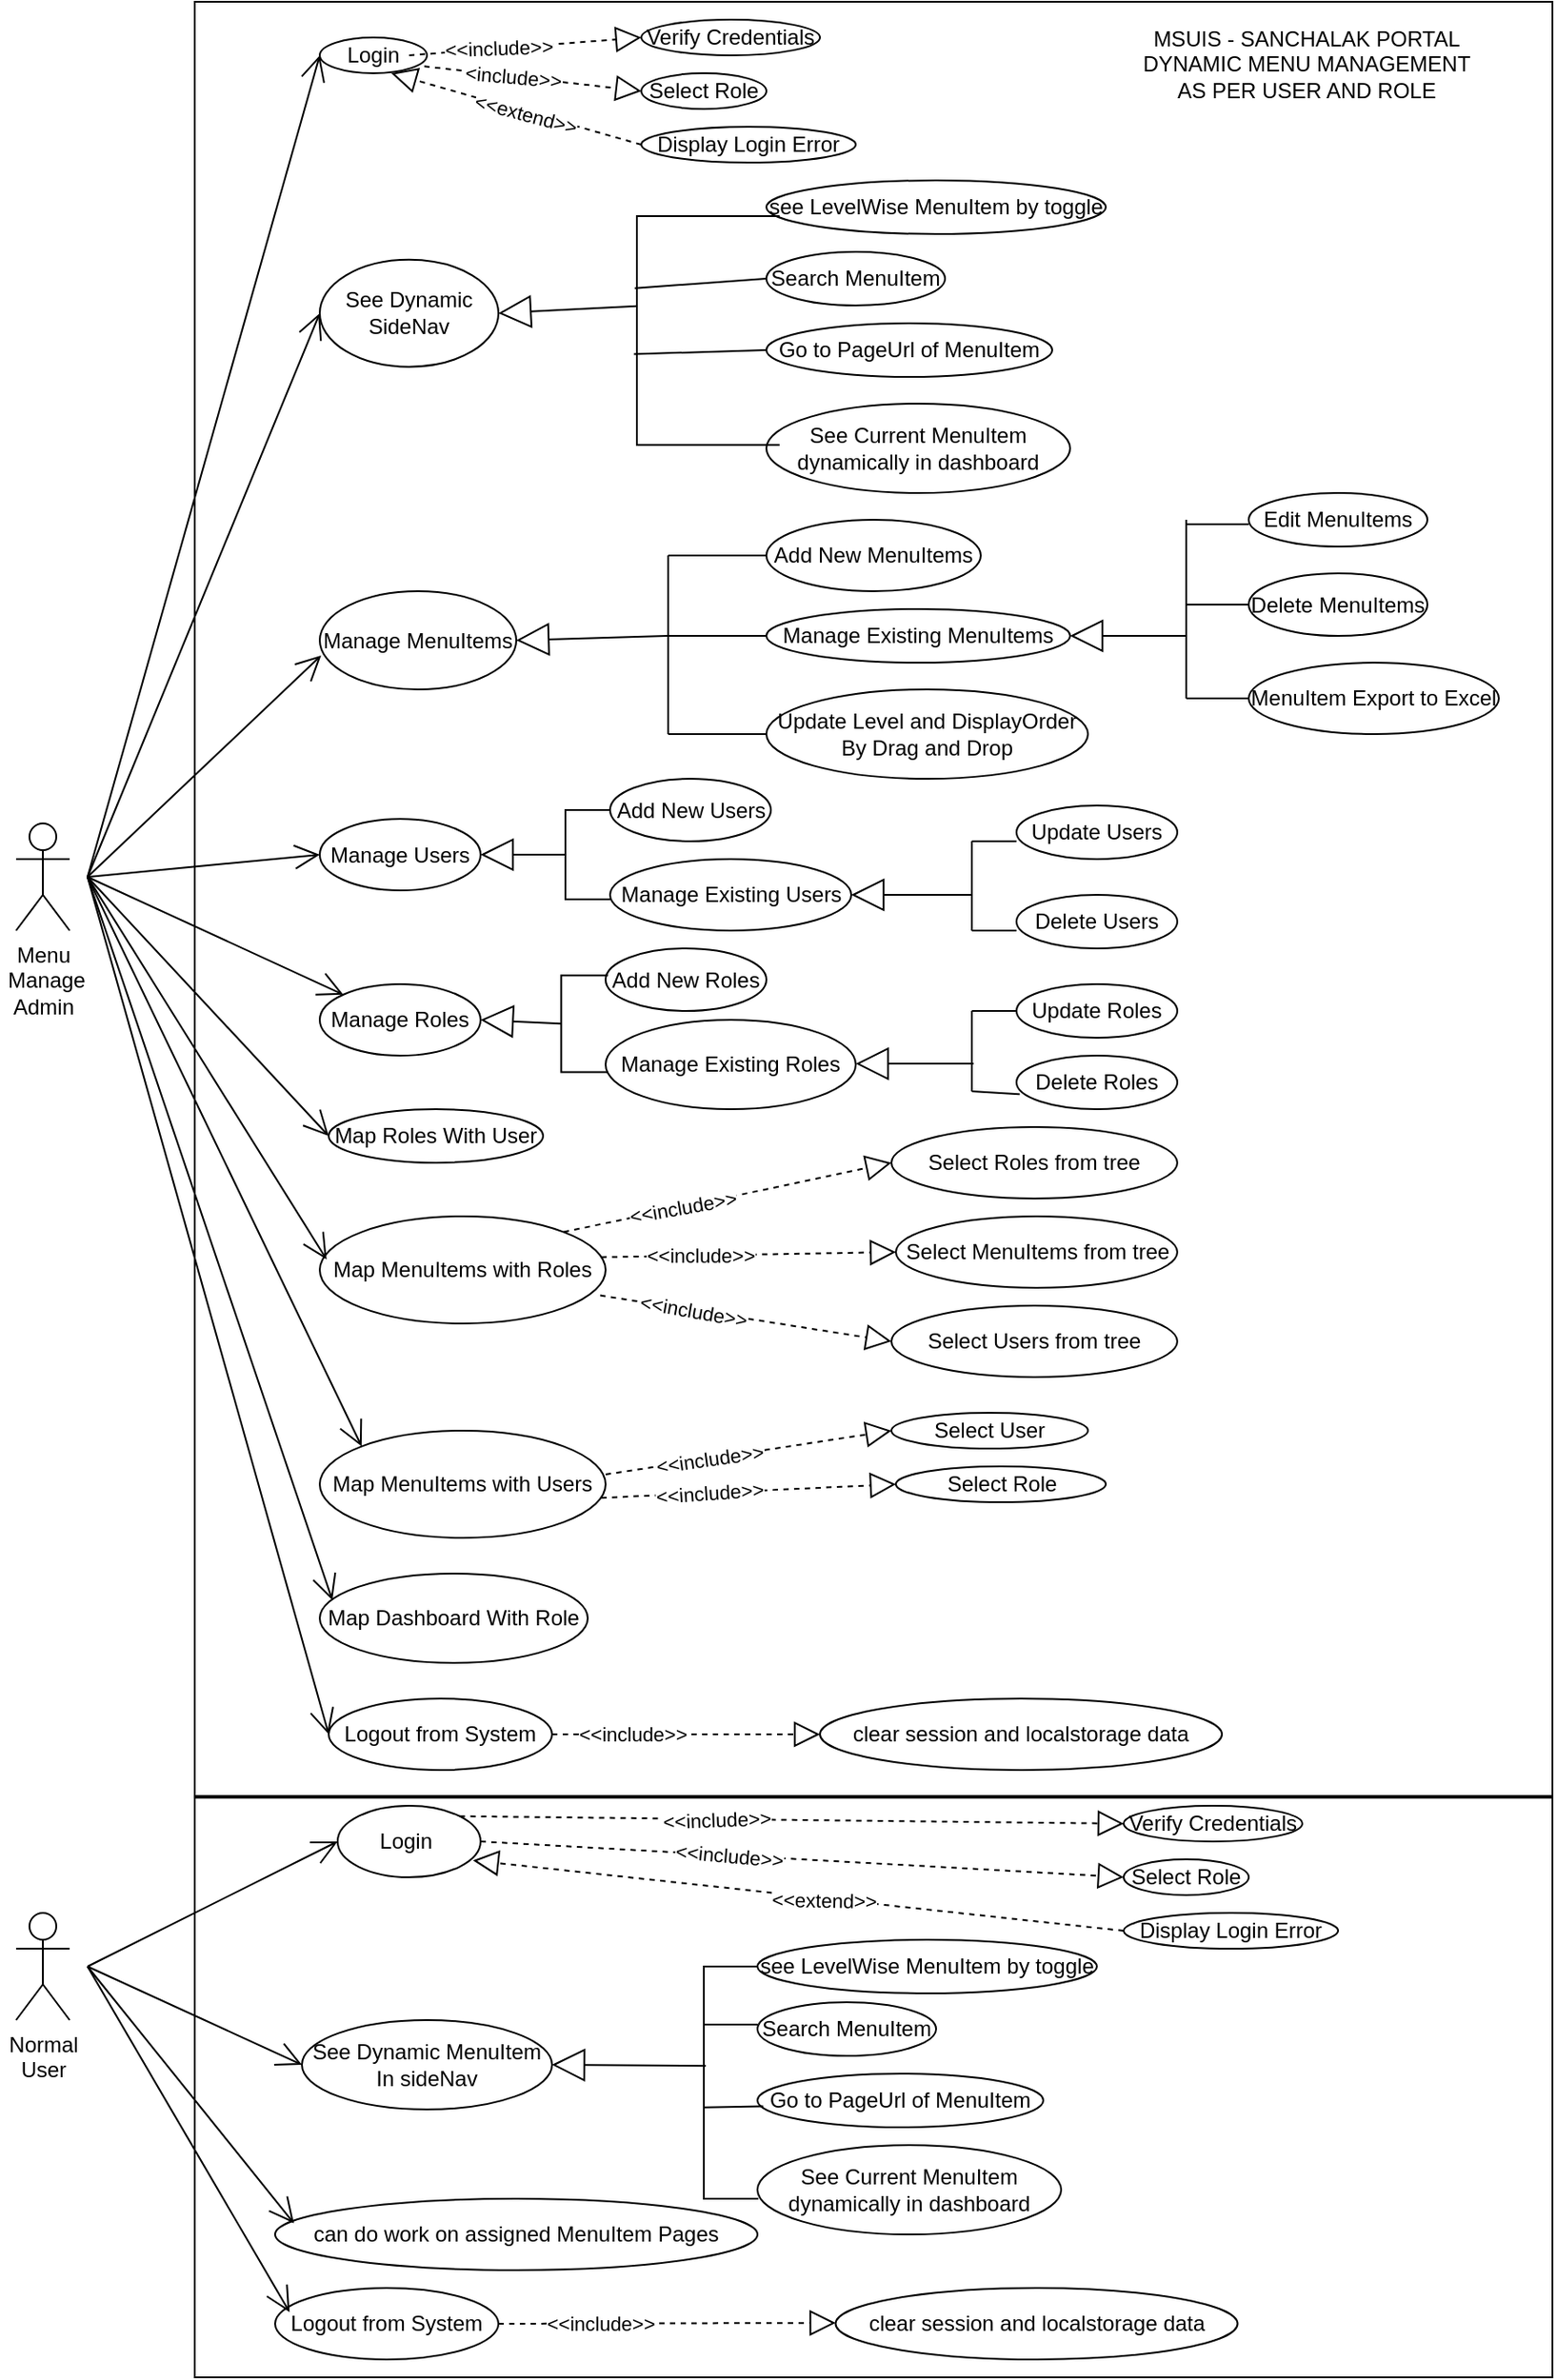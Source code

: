 <mxfile version="24.2.1" type="github">
  <diagram name="Page-1" id="f6CiWY72H1lKGqYI0KCZ">
    <mxGraphModel dx="975" dy="410" grid="1" gridSize="10" guides="1" tooltips="1" connect="1" arrows="1" fold="1" page="1" pageScale="1" pageWidth="850" pageHeight="1100" math="0" shadow="0">
      <root>
        <mxCell id="0" />
        <mxCell id="1" parent="0" />
        <mxCell id="fMgun7hqoS9bREIZ7y9B-158" value="" style="rounded=0;whiteSpace=wrap;html=1;" vertex="1" parent="1">
          <mxGeometry x="120" y="150" width="760" height="1330" as="geometry" />
        </mxCell>
        <mxCell id="fMgun7hqoS9bREIZ7y9B-2" value="Login" style="ellipse;whiteSpace=wrap;html=1;" vertex="1" parent="1">
          <mxGeometry x="190" y="170" width="60" height="20" as="geometry" />
        </mxCell>
        <mxCell id="fMgun7hqoS9bREIZ7y9B-9" value="Menu&lt;div&gt;&amp;nbsp;Manage&lt;div&gt;Admin&lt;/div&gt;&lt;/div&gt;" style="shape=umlActor;verticalLabelPosition=bottom;verticalAlign=top;html=1;outlineConnect=0;" vertex="1" parent="1">
          <mxGeometry x="20" y="610" width="30" height="60" as="geometry" />
        </mxCell>
        <mxCell id="fMgun7hqoS9bREIZ7y9B-10" value="Verify Credentials" style="ellipse;whiteSpace=wrap;html=1;" vertex="1" parent="1">
          <mxGeometry x="370" y="160" width="100" height="20" as="geometry" />
        </mxCell>
        <mxCell id="fMgun7hqoS9bREIZ7y9B-11" value="Select Role" style="ellipse;whiteSpace=wrap;html=1;" vertex="1" parent="1">
          <mxGeometry x="370" y="190" width="70" height="20" as="geometry" />
        </mxCell>
        <mxCell id="fMgun7hqoS9bREIZ7y9B-13" value="Display Login Error" style="ellipse;whiteSpace=wrap;html=1;" vertex="1" parent="1">
          <mxGeometry x="370" y="220" width="120" height="20" as="geometry" />
        </mxCell>
        <mxCell id="fMgun7hqoS9bREIZ7y9B-20" value="" style="endArrow=open;endFill=1;endSize=12;html=1;rounded=0;entryX=0;entryY=0.5;entryDx=0;entryDy=0;" edge="1" parent="1" target="fMgun7hqoS9bREIZ7y9B-2">
          <mxGeometry width="160" relative="1" as="geometry">
            <mxPoint x="60" y="640" as="sourcePoint" />
            <mxPoint x="240" y="319.66" as="targetPoint" />
          </mxGeometry>
        </mxCell>
        <mxCell id="fMgun7hqoS9bREIZ7y9B-24" value="" style="endArrow=block;dashed=1;endFill=0;endSize=12;html=1;rounded=0;entryX=0;entryY=0.5;entryDx=0;entryDy=0;" edge="1" parent="1" target="fMgun7hqoS9bREIZ7y9B-10">
          <mxGeometry width="160" relative="1" as="geometry">
            <mxPoint x="240" y="180" as="sourcePoint" />
            <mxPoint x="400" y="180" as="targetPoint" />
          </mxGeometry>
        </mxCell>
        <mxCell id="fMgun7hqoS9bREIZ7y9B-27" value="&amp;lt;&amp;lt;include&amp;gt;&amp;gt;" style="edgeLabel;html=1;align=center;verticalAlign=middle;resizable=0;points=[];rotation=-2;" vertex="1" connectable="0" parent="fMgun7hqoS9bREIZ7y9B-24">
          <mxGeometry x="-0.231" relative="1" as="geometry">
            <mxPoint as="offset" />
          </mxGeometry>
        </mxCell>
        <mxCell id="fMgun7hqoS9bREIZ7y9B-29" value="" style="endArrow=block;dashed=1;endFill=0;endSize=12;html=1;rounded=0;entryX=0;entryY=0.5;entryDx=0;entryDy=0;exitX=0.975;exitY=0.807;exitDx=0;exitDy=0;exitPerimeter=0;" edge="1" parent="1" source="fMgun7hqoS9bREIZ7y9B-2" target="fMgun7hqoS9bREIZ7y9B-11">
          <mxGeometry width="160" relative="1" as="geometry">
            <mxPoint x="240" y="189.31" as="sourcePoint" />
            <mxPoint x="400" y="189.31" as="targetPoint" />
          </mxGeometry>
        </mxCell>
        <mxCell id="fMgun7hqoS9bREIZ7y9B-30" value="&amp;lt;include&amp;gt;&amp;gt;" style="edgeLabel;html=1;align=center;verticalAlign=middle;resizable=0;points=[];rotation=5;" vertex="1" connectable="0" parent="fMgun7hqoS9bREIZ7y9B-29">
          <mxGeometry x="-0.193" relative="1" as="geometry">
            <mxPoint as="offset" />
          </mxGeometry>
        </mxCell>
        <mxCell id="fMgun7hqoS9bREIZ7y9B-31" value="" style="endArrow=block;dashed=1;endFill=0;endSize=12;html=1;rounded=0;exitX=0;exitY=0.5;exitDx=0;exitDy=0;" edge="1" parent="1" source="fMgun7hqoS9bREIZ7y9B-13">
          <mxGeometry width="160" relative="1" as="geometry">
            <mxPoint x="230" y="189" as="sourcePoint" />
            <mxPoint x="230" y="190" as="targetPoint" />
          </mxGeometry>
        </mxCell>
        <mxCell id="fMgun7hqoS9bREIZ7y9B-32" value="&amp;lt;&amp;lt;extend&amp;gt;&amp;gt;" style="edgeLabel;html=1;align=center;verticalAlign=middle;resizable=0;points=[];rotation=15;" vertex="1" connectable="0" parent="fMgun7hqoS9bREIZ7y9B-31">
          <mxGeometry x="-0.077" y="1" relative="1" as="geometry">
            <mxPoint as="offset" />
          </mxGeometry>
        </mxCell>
        <mxCell id="fMgun7hqoS9bREIZ7y9B-33" value="See Dynamic SideNav" style="ellipse;whiteSpace=wrap;html=1;" vertex="1" parent="1">
          <mxGeometry x="190" y="294.37" width="100" height="60" as="geometry" />
        </mxCell>
        <mxCell id="fMgun7hqoS9bREIZ7y9B-35" value="see LevelWise MenuItem by toggle" style="ellipse;whiteSpace=wrap;html=1;" vertex="1" parent="1">
          <mxGeometry x="440" y="250" width="190" height="30" as="geometry" />
        </mxCell>
        <mxCell id="fMgun7hqoS9bREIZ7y9B-36" value="Search MenuItem" style="ellipse;whiteSpace=wrap;html=1;" vertex="1" parent="1">
          <mxGeometry x="440" y="290" width="100" height="30" as="geometry" />
        </mxCell>
        <mxCell id="fMgun7hqoS9bREIZ7y9B-37" value="See Current MenuItem dynamically in dashboard" style="ellipse;whiteSpace=wrap;html=1;" vertex="1" parent="1">
          <mxGeometry x="440" y="375" width="170" height="50" as="geometry" />
        </mxCell>
        <mxCell id="fMgun7hqoS9bREIZ7y9B-38" value="Go to PageUrl of MenuItem" style="ellipse;whiteSpace=wrap;html=1;" vertex="1" parent="1">
          <mxGeometry x="440" y="330" width="160" height="30" as="geometry" />
        </mxCell>
        <mxCell id="fMgun7hqoS9bREIZ7y9B-41" value="" style="endArrow=open;endFill=1;endSize=12;html=1;rounded=0;entryX=0;entryY=0.5;entryDx=0;entryDy=0;" edge="1" parent="1" target="fMgun7hqoS9bREIZ7y9B-33">
          <mxGeometry width="160" relative="1" as="geometry">
            <mxPoint x="60" y="640" as="sourcePoint" />
            <mxPoint x="180" y="330" as="targetPoint" />
          </mxGeometry>
        </mxCell>
        <mxCell id="fMgun7hqoS9bREIZ7y9B-58" value="&lt;div&gt;&lt;br&gt;&lt;/div&gt;&lt;div&gt;&lt;br&gt;&lt;/div&gt;" style="endArrow=block;endSize=16;endFill=0;html=1;rounded=0;entryX=1;entryY=0.5;entryDx=0;entryDy=0;exitX=0.393;exitY=0.997;exitDx=0;exitDy=0;exitPerimeter=0;" edge="1" parent="1" source="fMgun7hqoS9bREIZ7y9B-132" target="fMgun7hqoS9bREIZ7y9B-33">
          <mxGeometry width="160" relative="1" as="geometry">
            <mxPoint x="364.5" y="320" as="sourcePoint" />
            <mxPoint x="410" y="330" as="targetPoint" />
          </mxGeometry>
        </mxCell>
        <mxCell id="fMgun7hqoS9bREIZ7y9B-59" value="Manage MenuItems" style="ellipse;whiteSpace=wrap;html=1;" vertex="1" parent="1">
          <mxGeometry x="190" y="480" width="110" height="55" as="geometry" />
        </mxCell>
        <mxCell id="fMgun7hqoS9bREIZ7y9B-60" value="" style="endArrow=open;endFill=1;endSize=12;html=1;rounded=0;entryX=0.007;entryY=0.654;entryDx=0;entryDy=0;entryPerimeter=0;" edge="1" parent="1" target="fMgun7hqoS9bREIZ7y9B-59">
          <mxGeometry width="160" relative="1" as="geometry">
            <mxPoint x="60" y="640" as="sourcePoint" />
            <mxPoint x="580" y="420" as="targetPoint" />
          </mxGeometry>
        </mxCell>
        <mxCell id="fMgun7hqoS9bREIZ7y9B-61" value="Add New MenuItems" style="ellipse;whiteSpace=wrap;html=1;" vertex="1" parent="1">
          <mxGeometry x="440" y="440" width="120" height="40" as="geometry" />
        </mxCell>
        <mxCell id="fMgun7hqoS9bREIZ7y9B-62" value="Update Level and DisplayOrder By Drag and Drop" style="ellipse;whiteSpace=wrap;html=1;" vertex="1" parent="1">
          <mxGeometry x="440" y="535" width="180" height="50" as="geometry" />
        </mxCell>
        <mxCell id="fMgun7hqoS9bREIZ7y9B-63" value="Manage Existing MenuItems" style="ellipse;whiteSpace=wrap;html=1;" vertex="1" parent="1">
          <mxGeometry x="440" y="490" width="170" height="30" as="geometry" />
        </mxCell>
        <mxCell id="fMgun7hqoS9bREIZ7y9B-65" value="MenuItem Export to Excel" style="ellipse;whiteSpace=wrap;html=1;" vertex="1" parent="1">
          <mxGeometry x="710" y="520" width="140" height="40" as="geometry" />
        </mxCell>
        <mxCell id="fMgun7hqoS9bREIZ7y9B-66" value="Delete MenuItems" style="ellipse;whiteSpace=wrap;html=1;" vertex="1" parent="1">
          <mxGeometry x="710" y="470" width="100" height="35" as="geometry" />
        </mxCell>
        <mxCell id="fMgun7hqoS9bREIZ7y9B-67" value="Edit MenuItems" style="ellipse;whiteSpace=wrap;html=1;" vertex="1" parent="1">
          <mxGeometry x="710" y="425" width="100" height="30" as="geometry" />
        </mxCell>
        <mxCell id="fMgun7hqoS9bREIZ7y9B-68" value="" style="line;strokeWidth=1;direction=south;html=1;perimeter=backbonePerimeter;points=[];outlineConnect=0;" vertex="1" parent="1">
          <mxGeometry x="670" y="440" width="10" height="100" as="geometry" />
        </mxCell>
        <mxCell id="fMgun7hqoS9bREIZ7y9B-71" value="" style="endArrow=none;html=1;rounded=0;" edge="1" parent="1" source="fMgun7hqoS9bREIZ7y9B-68">
          <mxGeometry width="50" height="50" relative="1" as="geometry">
            <mxPoint x="660" y="492.5" as="sourcePoint" />
            <mxPoint x="710" y="442.5" as="targetPoint" />
          </mxGeometry>
        </mxCell>
        <mxCell id="fMgun7hqoS9bREIZ7y9B-73" value="" style="endArrow=none;html=1;rounded=0;entryX=0;entryY=0.5;entryDx=0;entryDy=0;" edge="1" parent="1" source="fMgun7hqoS9bREIZ7y9B-68" target="fMgun7hqoS9bREIZ7y9B-66">
          <mxGeometry width="50" height="50" relative="1" as="geometry">
            <mxPoint x="685" y="453" as="sourcePoint" />
            <mxPoint x="720" y="452.5" as="targetPoint" />
          </mxGeometry>
        </mxCell>
        <mxCell id="fMgun7hqoS9bREIZ7y9B-74" value="" style="endArrow=none;html=1;rounded=0;entryX=0;entryY=0.5;entryDx=0;entryDy=0;" edge="1" parent="1" source="fMgun7hqoS9bREIZ7y9B-68" target="fMgun7hqoS9bREIZ7y9B-65">
          <mxGeometry width="50" height="50" relative="1" as="geometry">
            <mxPoint x="695" y="463" as="sourcePoint" />
            <mxPoint x="730" y="462.5" as="targetPoint" />
          </mxGeometry>
        </mxCell>
        <mxCell id="fMgun7hqoS9bREIZ7y9B-75" value="" style="endArrow=block;endSize=16;endFill=0;html=1;rounded=0;entryX=1;entryY=0.5;entryDx=0;entryDy=0;" edge="1" parent="1" source="fMgun7hqoS9bREIZ7y9B-68" target="fMgun7hqoS9bREIZ7y9B-63">
          <mxGeometry width="160" relative="1" as="geometry">
            <mxPoint x="420" y="420" as="sourcePoint" />
            <mxPoint x="580" y="420" as="targetPoint" />
          </mxGeometry>
        </mxCell>
        <mxCell id="fMgun7hqoS9bREIZ7y9B-76" value="" style="line;strokeWidth=1;direction=south;html=1;perimeter=backbonePerimeter;points=[];outlineConnect=0;" vertex="1" parent="1">
          <mxGeometry x="380" y="460" width="10" height="100" as="geometry" />
        </mxCell>
        <mxCell id="fMgun7hqoS9bREIZ7y9B-77" value="" style="endArrow=none;html=1;rounded=0;exitX=0;exitY=0.5;exitDx=0;exitDy=0;" edge="1" parent="1" source="fMgun7hqoS9bREIZ7y9B-62" target="fMgun7hqoS9bREIZ7y9B-76">
          <mxGeometry width="50" height="50" relative="1" as="geometry">
            <mxPoint x="470" y="530" as="sourcePoint" />
            <mxPoint x="520" y="480" as="targetPoint" />
          </mxGeometry>
        </mxCell>
        <mxCell id="fMgun7hqoS9bREIZ7y9B-78" value="" style="endArrow=none;html=1;rounded=0;entryX=0;entryY=0.5;entryDx=0;entryDy=0;" edge="1" parent="1" source="fMgun7hqoS9bREIZ7y9B-76" target="fMgun7hqoS9bREIZ7y9B-63">
          <mxGeometry width="50" height="50" relative="1" as="geometry">
            <mxPoint x="470" y="530" as="sourcePoint" />
            <mxPoint x="520" y="480" as="targetPoint" />
          </mxGeometry>
        </mxCell>
        <mxCell id="fMgun7hqoS9bREIZ7y9B-79" value="" style="endArrow=none;html=1;rounded=0;entryX=0;entryY=0.5;entryDx=0;entryDy=0;" edge="1" parent="1" source="fMgun7hqoS9bREIZ7y9B-76" target="fMgun7hqoS9bREIZ7y9B-61">
          <mxGeometry width="50" height="50" relative="1" as="geometry">
            <mxPoint x="470" y="530" as="sourcePoint" />
            <mxPoint x="520" y="480" as="targetPoint" />
          </mxGeometry>
        </mxCell>
        <mxCell id="fMgun7hqoS9bREIZ7y9B-80" value="" style="endArrow=block;endSize=16;endFill=0;html=1;rounded=0;entryX=1;entryY=0.5;entryDx=0;entryDy=0;" edge="1" parent="1" target="fMgun7hqoS9bREIZ7y9B-59">
          <mxGeometry width="160" relative="1" as="geometry">
            <mxPoint x="384.5" y="505" as="sourcePoint" />
            <mxPoint x="320" y="505.48" as="targetPoint" />
          </mxGeometry>
        </mxCell>
        <mxCell id="fMgun7hqoS9bREIZ7y9B-82" value="Manage Users" style="ellipse;whiteSpace=wrap;html=1;" vertex="1" parent="1">
          <mxGeometry x="190" y="607.5" width="90" height="40" as="geometry" />
        </mxCell>
        <mxCell id="fMgun7hqoS9bREIZ7y9B-83" value="Add New Users" style="ellipse;whiteSpace=wrap;html=1;" vertex="1" parent="1">
          <mxGeometry x="352.5" y="585" width="90" height="35" as="geometry" />
        </mxCell>
        <mxCell id="fMgun7hqoS9bREIZ7y9B-84" value="Manage Existing Users" style="ellipse;whiteSpace=wrap;html=1;" vertex="1" parent="1">
          <mxGeometry x="352.5" y="630" width="135" height="40" as="geometry" />
        </mxCell>
        <mxCell id="fMgun7hqoS9bREIZ7y9B-85" value="Update Users" style="ellipse;whiteSpace=wrap;html=1;" vertex="1" parent="1">
          <mxGeometry x="580" y="600" width="90" height="30" as="geometry" />
        </mxCell>
        <mxCell id="fMgun7hqoS9bREIZ7y9B-86" value="Delete Users" style="ellipse;whiteSpace=wrap;html=1;" vertex="1" parent="1">
          <mxGeometry x="580" y="650" width="90" height="30" as="geometry" />
        </mxCell>
        <mxCell id="fMgun7hqoS9bREIZ7y9B-91" value="" style="line;strokeWidth=1;direction=south;html=1;perimeter=backbonePerimeter;points=[];outlineConnect=0;" vertex="1" parent="1">
          <mxGeometry x="550" y="620" width="10" height="50" as="geometry" />
        </mxCell>
        <mxCell id="fMgun7hqoS9bREIZ7y9B-96" value="" style="endArrow=block;endSize=16;endFill=0;html=1;rounded=0;entryX=1;entryY=0.5;entryDx=0;entryDy=0;" edge="1" parent="1" source="fMgun7hqoS9bREIZ7y9B-91" target="fMgun7hqoS9bREIZ7y9B-84">
          <mxGeometry width="160" relative="1" as="geometry">
            <mxPoint x="420" y="510" as="sourcePoint" />
            <mxPoint x="580" y="510" as="targetPoint" />
          </mxGeometry>
        </mxCell>
        <mxCell id="fMgun7hqoS9bREIZ7y9B-99" value="" style="endArrow=none;html=1;rounded=0;" edge="1" parent="1" target="fMgun7hqoS9bREIZ7y9B-91">
          <mxGeometry width="50" height="50" relative="1" as="geometry">
            <mxPoint x="580" y="620" as="sourcePoint" />
            <mxPoint x="520" y="480" as="targetPoint" />
          </mxGeometry>
        </mxCell>
        <mxCell id="fMgun7hqoS9bREIZ7y9B-100" value="" style="endArrow=none;html=1;rounded=0;" edge="1" parent="1" source="fMgun7hqoS9bREIZ7y9B-91">
          <mxGeometry width="50" height="50" relative="1" as="geometry">
            <mxPoint x="470" y="530" as="sourcePoint" />
            <mxPoint x="580" y="670" as="targetPoint" />
          </mxGeometry>
        </mxCell>
        <mxCell id="fMgun7hqoS9bREIZ7y9B-103" value="" style="endArrow=open;endFill=1;endSize=12;html=1;rounded=0;entryX=0;entryY=0.5;entryDx=0;entryDy=0;" edge="1" parent="1" target="fMgun7hqoS9bREIZ7y9B-82">
          <mxGeometry width="160" relative="1" as="geometry">
            <mxPoint x="60" y="640" as="sourcePoint" />
            <mxPoint x="580" y="510" as="targetPoint" />
          </mxGeometry>
        </mxCell>
        <mxCell id="fMgun7hqoS9bREIZ7y9B-109" value="Manage Roles" style="ellipse;whiteSpace=wrap;html=1;" vertex="1" parent="1">
          <mxGeometry x="190" y="700" width="90" height="40" as="geometry" />
        </mxCell>
        <mxCell id="fMgun7hqoS9bREIZ7y9B-110" value="Add New Roles" style="ellipse;whiteSpace=wrap;html=1;" vertex="1" parent="1">
          <mxGeometry x="350" y="680" width="90" height="35" as="geometry" />
        </mxCell>
        <mxCell id="fMgun7hqoS9bREIZ7y9B-111" value="Manage Existing Roles" style="ellipse;whiteSpace=wrap;html=1;" vertex="1" parent="1">
          <mxGeometry x="350" y="720" width="140" height="50" as="geometry" />
        </mxCell>
        <mxCell id="fMgun7hqoS9bREIZ7y9B-112" value="Update Roles" style="ellipse;whiteSpace=wrap;html=1;" vertex="1" parent="1">
          <mxGeometry x="580" y="700" width="90" height="30" as="geometry" />
        </mxCell>
        <mxCell id="fMgun7hqoS9bREIZ7y9B-113" value="Delete Roles" style="ellipse;whiteSpace=wrap;html=1;" vertex="1" parent="1">
          <mxGeometry x="580" y="740" width="90" height="30" as="geometry" />
        </mxCell>
        <mxCell id="fMgun7hqoS9bREIZ7y9B-115" value="" style="line;strokeWidth=1;direction=south;html=1;perimeter=backbonePerimeter;points=[];outlineConnect=0;" vertex="1" parent="1">
          <mxGeometry x="550" y="715" width="10" height="45" as="geometry" />
        </mxCell>
        <mxCell id="fMgun7hqoS9bREIZ7y9B-116" value="" style="endArrow=none;html=1;rounded=0;exitX=0;exitY=0.5;exitDx=0;exitDy=0;" edge="1" parent="1" source="fMgun7hqoS9bREIZ7y9B-112" target="fMgun7hqoS9bREIZ7y9B-115">
          <mxGeometry width="50" height="50" relative="1" as="geometry">
            <mxPoint x="590" y="630" as="sourcePoint" />
            <mxPoint x="565" y="630" as="targetPoint" />
          </mxGeometry>
        </mxCell>
        <mxCell id="fMgun7hqoS9bREIZ7y9B-117" value="" style="endArrow=none;html=1;rounded=0;entryX=0.02;entryY=0.719;entryDx=0;entryDy=0;entryPerimeter=0;" edge="1" parent="1" target="fMgun7hqoS9bREIZ7y9B-113">
          <mxGeometry width="50" height="50" relative="1" as="geometry">
            <mxPoint x="555" y="760" as="sourcePoint" />
            <mxPoint x="577" y="762" as="targetPoint" />
          </mxGeometry>
        </mxCell>
        <mxCell id="fMgun7hqoS9bREIZ7y9B-118" value="" style="endArrow=block;endSize=16;endFill=0;html=1;rounded=0;entryX=1;entryY=0.5;entryDx=0;entryDy=0;" edge="1" parent="1">
          <mxGeometry width="160" relative="1" as="geometry">
            <mxPoint x="556" y="744.52" as="sourcePoint" />
            <mxPoint x="490" y="744.52" as="targetPoint" />
          </mxGeometry>
        </mxCell>
        <mxCell id="fMgun7hqoS9bREIZ7y9B-129" value="" style="endArrow=open;endFill=1;endSize=12;html=1;rounded=0;entryX=0;entryY=0;entryDx=0;entryDy=0;" edge="1" parent="1" target="fMgun7hqoS9bREIZ7y9B-109">
          <mxGeometry width="160" relative="1" as="geometry">
            <mxPoint x="60" y="640" as="sourcePoint" />
            <mxPoint x="580" y="490" as="targetPoint" />
          </mxGeometry>
        </mxCell>
        <mxCell id="fMgun7hqoS9bREIZ7y9B-132" value="" style="shape=partialRectangle;whiteSpace=wrap;html=1;bottom=1;right=1;left=1;top=0;fillColor=none;routingCenterX=-0.5;rotation=90;" vertex="1" parent="1">
          <mxGeometry x="343.13" y="294.37" width="128.13" height="79.38" as="geometry" />
        </mxCell>
        <mxCell id="fMgun7hqoS9bREIZ7y9B-134" value="" style="endArrow=none;html=1;rounded=0;entryX=0;entryY=0.5;entryDx=0;entryDy=0;exitX=0.315;exitY=1.015;exitDx=0;exitDy=0;exitPerimeter=0;" edge="1" parent="1" source="fMgun7hqoS9bREIZ7y9B-132" target="fMgun7hqoS9bREIZ7y9B-36">
          <mxGeometry width="50" height="50" relative="1" as="geometry">
            <mxPoint x="470" y="340" as="sourcePoint" />
            <mxPoint x="520" y="290" as="targetPoint" />
          </mxGeometry>
        </mxCell>
        <mxCell id="fMgun7hqoS9bREIZ7y9B-135" value="" style="endArrow=none;html=1;rounded=0;entryX=0;entryY=0.5;entryDx=0;entryDy=0;exitX=0.603;exitY=1.021;exitDx=0;exitDy=0;exitPerimeter=0;" edge="1" parent="1" source="fMgun7hqoS9bREIZ7y9B-132" target="fMgun7hqoS9bREIZ7y9B-38">
          <mxGeometry width="50" height="50" relative="1" as="geometry">
            <mxPoint x="470" y="340" as="sourcePoint" />
            <mxPoint x="520" y="290" as="targetPoint" />
          </mxGeometry>
        </mxCell>
        <mxCell id="fMgun7hqoS9bREIZ7y9B-136" value="" style="shape=partialRectangle;whiteSpace=wrap;html=1;bottom=1;right=1;left=1;top=0;fillColor=none;routingCenterX=-0.5;rotation=90;" vertex="1" parent="1">
          <mxGeometry x="310.95" y="709.37" width="54.05" height="25.63" as="geometry" />
        </mxCell>
        <mxCell id="fMgun7hqoS9bREIZ7y9B-146" value="" style="shape=partialRectangle;whiteSpace=wrap;html=1;bottom=1;right=1;left=1;top=0;fillColor=none;routingCenterX=-0.5;rotation=90;" vertex="1" parent="1">
          <mxGeometry x="315" y="615" width="50" height="25" as="geometry" />
        </mxCell>
        <mxCell id="fMgun7hqoS9bREIZ7y9B-147" value="" style="endArrow=block;endSize=16;endFill=0;html=1;rounded=0;entryX=1;entryY=0.5;entryDx=0;entryDy=0;exitX=0.5;exitY=1;exitDx=0;exitDy=0;" edge="1" parent="1" source="fMgun7hqoS9bREIZ7y9B-146" target="fMgun7hqoS9bREIZ7y9B-82">
          <mxGeometry width="160" relative="1" as="geometry">
            <mxPoint x="335" y="732" as="sourcePoint" />
            <mxPoint x="280" y="732" as="targetPoint" />
          </mxGeometry>
        </mxCell>
        <mxCell id="fMgun7hqoS9bREIZ7y9B-151" value="" style="endArrow=block;endSize=16;endFill=0;html=1;rounded=0;entryX=1;entryY=0.5;entryDx=0;entryDy=0;exitX=0.5;exitY=1;exitDx=0;exitDy=0;" edge="1" parent="1" source="fMgun7hqoS9bREIZ7y9B-136" target="fMgun7hqoS9bREIZ7y9B-109">
          <mxGeometry width="160" relative="1" as="geometry">
            <mxPoint x="330" y="724" as="sourcePoint" />
            <mxPoint x="270" y="723.68" as="targetPoint" />
          </mxGeometry>
        </mxCell>
        <mxCell id="fMgun7hqoS9bREIZ7y9B-152" value="Map Roles With User" style="ellipse;whiteSpace=wrap;html=1;" vertex="1" parent="1">
          <mxGeometry x="195" y="770" width="120" height="30" as="geometry" />
        </mxCell>
        <mxCell id="fMgun7hqoS9bREIZ7y9B-153" value="" style="endArrow=open;endFill=1;endSize=12;html=1;rounded=0;entryX=0;entryY=0.5;entryDx=0;entryDy=0;" edge="1" parent="1" target="fMgun7hqoS9bREIZ7y9B-152">
          <mxGeometry width="160" relative="1" as="geometry">
            <mxPoint x="60" y="640" as="sourcePoint" />
            <mxPoint x="218" y="716" as="targetPoint" />
          </mxGeometry>
        </mxCell>
        <mxCell id="fMgun7hqoS9bREIZ7y9B-154" value="Map MenuItems with Roles" style="ellipse;whiteSpace=wrap;html=1;" vertex="1" parent="1">
          <mxGeometry x="190" y="830" width="160" height="60" as="geometry" />
        </mxCell>
        <mxCell id="fMgun7hqoS9bREIZ7y9B-155" value="Select Roles from tree" style="ellipse;whiteSpace=wrap;html=1;" vertex="1" parent="1">
          <mxGeometry x="510" y="780" width="160" height="40" as="geometry" />
        </mxCell>
        <mxCell id="fMgun7hqoS9bREIZ7y9B-156" value="Select MenuItems from tree" style="ellipse;whiteSpace=wrap;html=1;" vertex="1" parent="1">
          <mxGeometry x="512.5" y="830" width="157.5" height="40" as="geometry" />
        </mxCell>
        <mxCell id="fMgun7hqoS9bREIZ7y9B-159" value="Select Users from tree" style="ellipse;whiteSpace=wrap;html=1;" vertex="1" parent="1">
          <mxGeometry x="510" y="880" width="160" height="40" as="geometry" />
        </mxCell>
        <mxCell id="fMgun7hqoS9bREIZ7y9B-165" value="" style="endArrow=block;dashed=1;endFill=0;endSize=12;html=1;rounded=0;exitX=1;exitY=0;exitDx=0;exitDy=0;entryX=0;entryY=0.5;entryDx=0;entryDy=0;" edge="1" parent="1" source="fMgun7hqoS9bREIZ7y9B-154" target="fMgun7hqoS9bREIZ7y9B-155">
          <mxGeometry width="160" relative="1" as="geometry">
            <mxPoint x="420" y="880" as="sourcePoint" />
            <mxPoint x="580" y="880" as="targetPoint" />
          </mxGeometry>
        </mxCell>
        <mxCell id="fMgun7hqoS9bREIZ7y9B-169" value="&lt;span style=&quot;color: rgba(0, 0, 0, 0); font-family: monospace; font-size: 0px; text-align: start; background-color: rgb(251, 251, 251);&quot;&gt;%3CmxGraphModel%3E%3Croot%3E%3CmxCell%20id%3D%220%22%2F%3E%3CmxCell%20id%3D%221%22%20parent%3D%220%22%2F%3E%3CmxCell%20id%3D%222%22%20value%3D%22%22%20style%3D%22endArrow%3Dblock%3Bdashed%3D1%3BendFill%3D0%3BendSize%3D12%3Bhtml%3D1%3Brounded%3D0%3BexitX%3D1%3BexitY%3D0%3BexitDx%3D0%3BexitDy%3D0%3BentryX%3D0%3BentryY%3D0.5%3BentryDx%3D0%3BentryDy%3D0%3B%22%20edge%3D%221%22%20parent%3D%221%22%3E%3CmxGeometry%20width%3D%22160%22%20relative%3D%221%22%20as%3D%22geometry%22%3E%3CmxPoint%20x%3D%22332%22%20y%3D%22839%22%20as%3D%22sourcePoint%22%2F%3E%3CmxPoint%20x%3D%22510%22%20y%3D%22800%22%20as%3D%22targetPoint%22%2F%3E%3C%2FmxGeometry%3E%3C%2FmxCell%3E%3C%2Froot%3E%3C%2FmxGraphModel%3E&lt;/span&gt;&amp;lt;&amp;lt;include&amp;gt;&amp;gt;" style="edgeLabel;html=1;align=center;verticalAlign=middle;resizable=0;points=[];rotation=-10;" vertex="1" connectable="0" parent="fMgun7hqoS9bREIZ7y9B-165">
          <mxGeometry x="-0.275" relative="1" as="geometry">
            <mxPoint as="offset" />
          </mxGeometry>
        </mxCell>
        <mxCell id="fMgun7hqoS9bREIZ7y9B-167" value="" style="endArrow=block;dashed=1;endFill=0;endSize=12;html=1;rounded=0;exitX=0.985;exitY=0.381;exitDx=0;exitDy=0;entryX=0;entryY=0.5;entryDx=0;entryDy=0;exitPerimeter=0;" edge="1" parent="1" source="fMgun7hqoS9bREIZ7y9B-154" target="fMgun7hqoS9bREIZ7y9B-156">
          <mxGeometry width="160" relative="1" as="geometry">
            <mxPoint x="342" y="849" as="sourcePoint" />
            <mxPoint x="520" y="810" as="targetPoint" />
          </mxGeometry>
        </mxCell>
        <mxCell id="fMgun7hqoS9bREIZ7y9B-170" value="&amp;lt;&amp;lt;include&amp;gt;&amp;gt;" style="edgeLabel;html=1;align=center;verticalAlign=middle;resizable=0;points=[];" vertex="1" connectable="0" parent="fMgun7hqoS9bREIZ7y9B-167">
          <mxGeometry x="-0.331" relative="1" as="geometry">
            <mxPoint as="offset" />
          </mxGeometry>
        </mxCell>
        <mxCell id="fMgun7hqoS9bREIZ7y9B-168" value="" style="endArrow=block;dashed=1;endFill=0;endSize=12;html=1;rounded=0;exitX=0.981;exitY=0.738;exitDx=0;exitDy=0;entryX=0;entryY=0.5;entryDx=0;entryDy=0;exitPerimeter=0;" edge="1" parent="1" source="fMgun7hqoS9bREIZ7y9B-154" target="fMgun7hqoS9bREIZ7y9B-159">
          <mxGeometry width="160" relative="1" as="geometry">
            <mxPoint x="352" y="859" as="sourcePoint" />
            <mxPoint x="530" y="820" as="targetPoint" />
          </mxGeometry>
        </mxCell>
        <mxCell id="fMgun7hqoS9bREIZ7y9B-171" value="&amp;lt;&amp;lt;include&amp;gt;&amp;gt;" style="edgeLabel;html=1;align=center;verticalAlign=middle;resizable=0;points=[];rotation=10;" vertex="1" connectable="0" parent="fMgun7hqoS9bREIZ7y9B-168">
          <mxGeometry x="-0.363" relative="1" as="geometry">
            <mxPoint as="offset" />
          </mxGeometry>
        </mxCell>
        <mxCell id="fMgun7hqoS9bREIZ7y9B-172" value="" style="endArrow=open;endFill=1;endSize=12;html=1;rounded=0;entryX=0.024;entryY=0.402;entryDx=0;entryDy=0;entryPerimeter=0;" edge="1" parent="1" target="fMgun7hqoS9bREIZ7y9B-154">
          <mxGeometry width="160" relative="1" as="geometry">
            <mxPoint x="60" y="640" as="sourcePoint" />
            <mxPoint x="205" y="775" as="targetPoint" />
          </mxGeometry>
        </mxCell>
        <mxCell id="fMgun7hqoS9bREIZ7y9B-173" value="Map MenuItems with Users" style="ellipse;whiteSpace=wrap;html=1;" vertex="1" parent="1">
          <mxGeometry x="190" y="950" width="160" height="60" as="geometry" />
        </mxCell>
        <mxCell id="fMgun7hqoS9bREIZ7y9B-174" value="Select User" style="ellipse;whiteSpace=wrap;html=1;" vertex="1" parent="1">
          <mxGeometry x="510" y="940" width="110" height="20" as="geometry" />
        </mxCell>
        <mxCell id="fMgun7hqoS9bREIZ7y9B-175" value="Select Role" style="ellipse;whiteSpace=wrap;html=1;" vertex="1" parent="1">
          <mxGeometry x="512.5" y="970" width="117.5" height="20" as="geometry" />
        </mxCell>
        <mxCell id="fMgun7hqoS9bREIZ7y9B-176" value="" style="endArrow=block;dashed=1;endFill=0;endSize=12;html=1;rounded=0;exitX=1;exitY=0;exitDx=0;exitDy=0;entryX=0;entryY=0.5;entryDx=0;entryDy=0;" edge="1" parent="1" target="fMgun7hqoS9bREIZ7y9B-174">
          <mxGeometry width="160" relative="1" as="geometry">
            <mxPoint x="350" y="974.5" as="sourcePoint" />
            <mxPoint x="528" y="936" as="targetPoint" />
          </mxGeometry>
        </mxCell>
        <mxCell id="fMgun7hqoS9bREIZ7y9B-177" value="&lt;span style=&quot;color: rgba(0, 0, 0, 0); font-family: monospace; font-size: 0px; text-align: start; background-color: rgb(251, 251, 251);&quot;&gt;%3CmxGraphModel%3E%3Croot%3E%3CmxCell%20id%3D%220%22%2F%3E%3CmxCell%20id%3D%221%22%20parent%3D%220%22%2F%3E%3CmxCell%20id%3D%222%22%20value%3D%22%22%20style%3D%22endArrow%3Dblock%3Bdashed%3D1%3BendFill%3D0%3BendSize%3D12%3Bhtml%3D1%3Brounded%3D0%3BexitX%3D1%3BexitY%3D0%3BexitDx%3D0%3BexitDy%3D0%3BentryX%3D0%3BentryY%3D0.5%3BentryDx%3D0%3BentryDy%3D0%3B%22%20edge%3D%221%22%20parent%3D%221%22%3E%3CmxGeometry%20width%3D%22160%22%20relative%3D%221%22%20as%3D%22geometry%22%3E%3CmxPoint%20x%3D%22332%22%20y%3D%22839%22%20as%3D%22sourcePoint%22%2F%3E%3CmxPoint%20x%3D%22510%22%20y%3D%22800%22%20as%3D%22targetPoint%22%2F%3E%3C%2FmxGeometry%3E%3C%2FmxCell%3E%3C%2Froot%3E%3C%2FmxGraphModel%3E&lt;/span&gt;&amp;lt;&amp;lt;include&amp;gt;&amp;gt;" style="edgeLabel;html=1;align=center;verticalAlign=middle;resizable=0;points=[];rotation=-8;" vertex="1" connectable="0" parent="fMgun7hqoS9bREIZ7y9B-176">
          <mxGeometry x="-0.275" relative="1" as="geometry">
            <mxPoint as="offset" />
          </mxGeometry>
        </mxCell>
        <mxCell id="fMgun7hqoS9bREIZ7y9B-178" value="" style="endArrow=block;dashed=1;endFill=0;endSize=12;html=1;rounded=0;exitX=0.985;exitY=0.627;exitDx=0;exitDy=0;entryX=0;entryY=0.5;entryDx=0;entryDy=0;exitPerimeter=0;" edge="1" parent="1" source="fMgun7hqoS9bREIZ7y9B-173" target="fMgun7hqoS9bREIZ7y9B-175">
          <mxGeometry width="160" relative="1" as="geometry">
            <mxPoint x="352" y="859" as="sourcePoint" />
            <mxPoint x="530" y="820" as="targetPoint" />
          </mxGeometry>
        </mxCell>
        <mxCell id="fMgun7hqoS9bREIZ7y9B-179" value="&lt;span style=&quot;color: rgba(0, 0, 0, 0); font-family: monospace; font-size: 0px; text-align: start; background-color: rgb(251, 251, 251);&quot;&gt;%3CmxGraphModel%3E%3Croot%3E%3CmxCell%20id%3D%220%22%2F%3E%3CmxCell%20id%3D%221%22%20parent%3D%220%22%2F%3E%3CmxCell%20id%3D%222%22%20value%3D%22%22%20style%3D%22endArrow%3Dblock%3Bdashed%3D1%3BendFill%3D0%3BendSize%3D12%3Bhtml%3D1%3Brounded%3D0%3BexitX%3D1%3BexitY%3D0%3BexitDx%3D0%3BexitDy%3D0%3BentryX%3D0%3BentryY%3D0.5%3BentryDx%3D0%3BentryDy%3D0%3B%22%20edge%3D%221%22%20parent%3D%221%22%3E%3CmxGeometry%20width%3D%22160%22%20relative%3D%221%22%20as%3D%22geometry%22%3E%3CmxPoint%20x%3D%22332%22%20y%3D%22839%22%20as%3D%22sourcePoint%22%2F%3E%3CmxPoint%20x%3D%22510%22%20y%3D%22800%22%20as%3D%22targetPoint%22%2F%3E%3C%2FmxGeometry%3E%3C%2FmxCell%3E%3C%2Froot%3E%3C%2FmxGraphModel%3E&lt;/span&gt;&amp;lt;&amp;lt;include&amp;gt;&amp;gt;" style="edgeLabel;html=1;align=center;verticalAlign=middle;resizable=0;points=[];rotation=-4;" vertex="1" connectable="0" parent="fMgun7hqoS9bREIZ7y9B-178">
          <mxGeometry x="-0.275" relative="1" as="geometry">
            <mxPoint as="offset" />
          </mxGeometry>
        </mxCell>
        <mxCell id="fMgun7hqoS9bREIZ7y9B-180" value="" style="endArrow=open;endFill=1;endSize=12;html=1;rounded=0;entryX=0;entryY=0;entryDx=0;entryDy=0;" edge="1" parent="1" target="fMgun7hqoS9bREIZ7y9B-173">
          <mxGeometry width="160" relative="1" as="geometry">
            <mxPoint x="60" y="640" as="sourcePoint" />
            <mxPoint x="228" y="849" as="targetPoint" />
          </mxGeometry>
        </mxCell>
        <mxCell id="fMgun7hqoS9bREIZ7y9B-183" value="Map Dashboard With Role" style="ellipse;whiteSpace=wrap;html=1;" vertex="1" parent="1">
          <mxGeometry x="190" y="1030" width="150" height="50" as="geometry" />
        </mxCell>
        <mxCell id="fMgun7hqoS9bREIZ7y9B-184" value="" style="endArrow=open;endFill=1;endSize=12;html=1;rounded=0;entryX=0.047;entryY=0.298;entryDx=0;entryDy=0;entryPerimeter=0;" edge="1" parent="1" target="fMgun7hqoS9bREIZ7y9B-183">
          <mxGeometry width="160" relative="1" as="geometry">
            <mxPoint x="60" y="640" as="sourcePoint" />
            <mxPoint x="223" y="969" as="targetPoint" />
          </mxGeometry>
        </mxCell>
        <mxCell id="fMgun7hqoS9bREIZ7y9B-185" value="Logout from System" style="ellipse;whiteSpace=wrap;html=1;" vertex="1" parent="1">
          <mxGeometry x="195" y="1100" width="125" height="40" as="geometry" />
        </mxCell>
        <mxCell id="fMgun7hqoS9bREIZ7y9B-186" value="" style="endArrow=block;dashed=1;endFill=0;endSize=12;html=1;rounded=0;exitX=1;exitY=0.5;exitDx=0;exitDy=0;entryX=0;entryY=0.5;entryDx=0;entryDy=0;" edge="1" parent="1" source="fMgun7hqoS9bREIZ7y9B-185" target="fMgun7hqoS9bREIZ7y9B-187">
          <mxGeometry width="160" relative="1" as="geometry">
            <mxPoint x="330" y="1119.52" as="sourcePoint" />
            <mxPoint x="490" y="1119.52" as="targetPoint" />
          </mxGeometry>
        </mxCell>
        <mxCell id="fMgun7hqoS9bREIZ7y9B-189" value="&amp;lt;&amp;lt;include&amp;gt;&amp;gt;" style="edgeLabel;html=1;align=center;verticalAlign=middle;resizable=0;points=[];" vertex="1" connectable="0" parent="fMgun7hqoS9bREIZ7y9B-186">
          <mxGeometry x="-0.398" relative="1" as="geometry">
            <mxPoint as="offset" />
          </mxGeometry>
        </mxCell>
        <mxCell id="fMgun7hqoS9bREIZ7y9B-187" value="clear session and localstorage data" style="ellipse;whiteSpace=wrap;html=1;" vertex="1" parent="1">
          <mxGeometry x="470" y="1100" width="225" height="40" as="geometry" />
        </mxCell>
        <mxCell id="fMgun7hqoS9bREIZ7y9B-190" value="" style="endArrow=open;endFill=1;endSize=12;html=1;rounded=0;entryX=0;entryY=0.5;entryDx=0;entryDy=0;" edge="1" parent="1" target="fMgun7hqoS9bREIZ7y9B-185">
          <mxGeometry width="160" relative="1" as="geometry">
            <mxPoint x="60" y="640" as="sourcePoint" />
            <mxPoint x="207" y="1055" as="targetPoint" />
          </mxGeometry>
        </mxCell>
        <mxCell id="fMgun7hqoS9bREIZ7y9B-191" value="Normal&lt;div&gt;User&lt;/div&gt;" style="shape=umlActor;verticalLabelPosition=bottom;verticalAlign=top;html=1;outlineConnect=0;" vertex="1" parent="1">
          <mxGeometry x="20" y="1220" width="30" height="60" as="geometry" />
        </mxCell>
        <mxCell id="fMgun7hqoS9bREIZ7y9B-194" value="Login&amp;nbsp;" style="ellipse;whiteSpace=wrap;html=1;" vertex="1" parent="1">
          <mxGeometry x="200" y="1160" width="80" height="40" as="geometry" />
        </mxCell>
        <mxCell id="fMgun7hqoS9bREIZ7y9B-195" value="See Dynamic MenuItem In sideNav" style="ellipse;whiteSpace=wrap;html=1;" vertex="1" parent="1">
          <mxGeometry x="180" y="1280" width="140" height="50" as="geometry" />
        </mxCell>
        <mxCell id="fMgun7hqoS9bREIZ7y9B-196" value="can do work on assigned MenuItem Pages" style="ellipse;whiteSpace=wrap;html=1;" vertex="1" parent="1">
          <mxGeometry x="165" y="1380" width="270" height="40" as="geometry" />
        </mxCell>
        <mxCell id="fMgun7hqoS9bREIZ7y9B-200" value="Verify Credentials" style="ellipse;whiteSpace=wrap;html=1;" vertex="1" parent="1">
          <mxGeometry x="640" y="1160" width="100" height="20" as="geometry" />
        </mxCell>
        <mxCell id="fMgun7hqoS9bREIZ7y9B-201" value="Select Role" style="ellipse;whiteSpace=wrap;html=1;" vertex="1" parent="1">
          <mxGeometry x="640" y="1190" width="70" height="20" as="geometry" />
        </mxCell>
        <mxCell id="fMgun7hqoS9bREIZ7y9B-202" value="Display Login Error" style="ellipse;whiteSpace=wrap;html=1;" vertex="1" parent="1">
          <mxGeometry x="640" y="1220" width="120" height="20" as="geometry" />
        </mxCell>
        <mxCell id="fMgun7hqoS9bREIZ7y9B-203" value="" style="endArrow=block;dashed=1;endFill=0;endSize=12;html=1;rounded=0;entryX=0;entryY=0.5;entryDx=0;entryDy=0;exitX=1;exitY=0;exitDx=0;exitDy=0;" edge="1" parent="1" source="fMgun7hqoS9bREIZ7y9B-194" target="fMgun7hqoS9bREIZ7y9B-200">
          <mxGeometry width="160" relative="1" as="geometry">
            <mxPoint x="280" y="1210" as="sourcePoint" />
            <mxPoint x="410" y="1200" as="targetPoint" />
          </mxGeometry>
        </mxCell>
        <mxCell id="fMgun7hqoS9bREIZ7y9B-204" value="&amp;lt;&amp;lt;include&amp;gt;&amp;gt;" style="edgeLabel;html=1;align=center;verticalAlign=middle;resizable=0;points=[];rotation=-2;" vertex="1" connectable="0" parent="fMgun7hqoS9bREIZ7y9B-203">
          <mxGeometry x="-0.231" relative="1" as="geometry">
            <mxPoint as="offset" />
          </mxGeometry>
        </mxCell>
        <mxCell id="fMgun7hqoS9bREIZ7y9B-205" value="" style="endArrow=block;dashed=1;endFill=0;endSize=12;html=1;rounded=0;entryX=0;entryY=0.5;entryDx=0;entryDy=0;exitX=1;exitY=0.5;exitDx=0;exitDy=0;" edge="1" parent="1" source="fMgun7hqoS9bREIZ7y9B-194" target="fMgun7hqoS9bREIZ7y9B-201">
          <mxGeometry width="160" relative="1" as="geometry">
            <mxPoint x="278" y="1206" as="sourcePoint" />
            <mxPoint x="385" y="1200" as="targetPoint" />
          </mxGeometry>
        </mxCell>
        <mxCell id="fMgun7hqoS9bREIZ7y9B-206" value="&amp;lt;&amp;lt;include&amp;gt;&amp;gt;" style="edgeLabel;html=1;align=center;verticalAlign=middle;resizable=0;points=[];rotation=5;" vertex="1" connectable="0" parent="fMgun7hqoS9bREIZ7y9B-205">
          <mxGeometry x="-0.231" relative="1" as="geometry">
            <mxPoint as="offset" />
          </mxGeometry>
        </mxCell>
        <mxCell id="fMgun7hqoS9bREIZ7y9B-207" value="" style="endArrow=block;dashed=1;endFill=0;endSize=12;html=1;rounded=0;exitX=0;exitY=0.5;exitDx=0;exitDy=0;entryX=0.947;entryY=0.765;entryDx=0;entryDy=0;entryPerimeter=0;" edge="1" parent="1" source="fMgun7hqoS9bREIZ7y9B-202" target="fMgun7hqoS9bREIZ7y9B-194">
          <mxGeometry width="160" relative="1" as="geometry">
            <mxPoint x="410" y="1260" as="sourcePoint" />
            <mxPoint x="270" y="1220" as="targetPoint" />
          </mxGeometry>
        </mxCell>
        <mxCell id="fMgun7hqoS9bREIZ7y9B-208" value="&amp;lt;&amp;lt;extend&amp;gt;&amp;gt;" style="edgeLabel;html=1;align=center;verticalAlign=middle;resizable=0;points=[];rotation=1;" vertex="1" connectable="0" parent="fMgun7hqoS9bREIZ7y9B-207">
          <mxGeometry x="-0.077" y="1" relative="1" as="geometry">
            <mxPoint as="offset" />
          </mxGeometry>
        </mxCell>
        <mxCell id="fMgun7hqoS9bREIZ7y9B-209" value="" style="line;strokeWidth=2;html=1;perimeter=backbonePerimeter;points=[];outlineConnect=0;" vertex="1" parent="1">
          <mxGeometry x="120" y="1150" width="760" height="10" as="geometry" />
        </mxCell>
        <mxCell id="fMgun7hqoS9bREIZ7y9B-211" value="see LevelWise MenuItem by toggle" style="ellipse;whiteSpace=wrap;html=1;" vertex="1" parent="1">
          <mxGeometry x="435" y="1235" width="190" height="30" as="geometry" />
        </mxCell>
        <mxCell id="fMgun7hqoS9bREIZ7y9B-212" value="Search MenuItem" style="ellipse;whiteSpace=wrap;html=1;" vertex="1" parent="1">
          <mxGeometry x="435" y="1270" width="100" height="30" as="geometry" />
        </mxCell>
        <mxCell id="fMgun7hqoS9bREIZ7y9B-213" value="Go to PageUrl of MenuItem" style="ellipse;whiteSpace=wrap;html=1;" vertex="1" parent="1">
          <mxGeometry x="435" y="1310" width="160" height="30" as="geometry" />
        </mxCell>
        <mxCell id="fMgun7hqoS9bREIZ7y9B-214" value="See Current MenuItem dynamically in dashboard" style="ellipse;whiteSpace=wrap;html=1;" vertex="1" parent="1">
          <mxGeometry x="435" y="1350" width="170" height="50" as="geometry" />
        </mxCell>
        <mxCell id="fMgun7hqoS9bREIZ7y9B-215" value="" style="shape=partialRectangle;whiteSpace=wrap;html=1;bottom=1;right=1;left=1;top=0;fillColor=none;routingCenterX=-0.5;rotation=90;" vertex="1" parent="1">
          <mxGeometry x="355" y="1300" width="130" height="30" as="geometry" />
        </mxCell>
        <mxCell id="fMgun7hqoS9bREIZ7y9B-217" value="" style="endArrow=none;html=1;rounded=0;entryX=0.25;entryY=1;entryDx=0;entryDy=0;exitX=0.25;exitY=0;exitDx=0;exitDy=0;" edge="1" parent="1" source="fMgun7hqoS9bREIZ7y9B-215" target="fMgun7hqoS9bREIZ7y9B-215">
          <mxGeometry width="50" height="50" relative="1" as="geometry">
            <mxPoint x="430" y="1320" as="sourcePoint" />
            <mxPoint x="480" y="1270" as="targetPoint" />
          </mxGeometry>
        </mxCell>
        <mxCell id="fMgun7hqoS9bREIZ7y9B-220" value="" style="endArrow=none;html=1;rounded=0;exitX=0.607;exitY=0.984;exitDx=0;exitDy=0;exitPerimeter=0;entryX=0.602;entryY=-0.107;entryDx=0;entryDy=0;entryPerimeter=0;" edge="1" parent="1" source="fMgun7hqoS9bREIZ7y9B-215" target="fMgun7hqoS9bREIZ7y9B-215">
          <mxGeometry width="50" height="50" relative="1" as="geometry">
            <mxPoint x="430" y="1230" as="sourcePoint" />
            <mxPoint x="480" y="1180" as="targetPoint" />
          </mxGeometry>
        </mxCell>
        <mxCell id="fMgun7hqoS9bREIZ7y9B-221" value="" style="endArrow=block;endSize=16;endFill=0;html=1;rounded=0;entryX=1;entryY=0.5;entryDx=0;entryDy=0;exitX=0.428;exitY=0.963;exitDx=0;exitDy=0;exitPerimeter=0;" edge="1" parent="1" source="fMgun7hqoS9bREIZ7y9B-215" target="fMgun7hqoS9bREIZ7y9B-195">
          <mxGeometry width="160" relative="1" as="geometry">
            <mxPoint x="370" y="1380" as="sourcePoint" />
            <mxPoint x="530" y="1380" as="targetPoint" />
          </mxGeometry>
        </mxCell>
        <mxCell id="fMgun7hqoS9bREIZ7y9B-222" value="" style="endArrow=open;endFill=1;endSize=12;html=1;rounded=0;entryX=0;entryY=0.5;entryDx=0;entryDy=0;" edge="1" parent="1" target="fMgun7hqoS9bREIZ7y9B-194">
          <mxGeometry width="160" relative="1" as="geometry">
            <mxPoint x="60" y="1250" as="sourcePoint" />
            <mxPoint x="530" y="1290" as="targetPoint" />
          </mxGeometry>
        </mxCell>
        <mxCell id="fMgun7hqoS9bREIZ7y9B-223" value="" style="endArrow=open;endFill=1;endSize=12;html=1;rounded=0;entryX=0;entryY=0.5;entryDx=0;entryDy=0;" edge="1" parent="1" target="fMgun7hqoS9bREIZ7y9B-195">
          <mxGeometry width="160" relative="1" as="geometry">
            <mxPoint x="60" y="1250" as="sourcePoint" />
            <mxPoint x="210" y="1190" as="targetPoint" />
          </mxGeometry>
        </mxCell>
        <mxCell id="fMgun7hqoS9bREIZ7y9B-224" value="" style="endArrow=open;endFill=1;endSize=12;html=1;rounded=0;entryX=0.039;entryY=0.344;entryDx=0;entryDy=0;entryPerimeter=0;" edge="1" parent="1" target="fMgun7hqoS9bREIZ7y9B-196">
          <mxGeometry width="160" relative="1" as="geometry">
            <mxPoint x="60" y="1250" as="sourcePoint" />
            <mxPoint x="220" y="1200" as="targetPoint" />
          </mxGeometry>
        </mxCell>
        <mxCell id="fMgun7hqoS9bREIZ7y9B-225" value="Logout from System" style="ellipse;whiteSpace=wrap;html=1;" vertex="1" parent="1">
          <mxGeometry x="165" y="1430" width="125" height="40" as="geometry" />
        </mxCell>
        <mxCell id="fMgun7hqoS9bREIZ7y9B-226" value="clear session and localstorage data" style="ellipse;whiteSpace=wrap;html=1;" vertex="1" parent="1">
          <mxGeometry x="478.75" y="1430" width="225" height="40" as="geometry" />
        </mxCell>
        <mxCell id="fMgun7hqoS9bREIZ7y9B-227" value="" style="endArrow=block;dashed=1;endFill=0;endSize=12;html=1;rounded=0;entryX=0;entryY=0.5;entryDx=0;entryDy=0;" edge="1" parent="1" source="fMgun7hqoS9bREIZ7y9B-225">
          <mxGeometry width="160" relative="1" as="geometry">
            <mxPoint x="328.75" y="1449.52" as="sourcePoint" />
            <mxPoint x="478.75" y="1449.52" as="targetPoint" />
          </mxGeometry>
        </mxCell>
        <mxCell id="fMgun7hqoS9bREIZ7y9B-228" value="&amp;lt;&amp;lt;include&amp;gt;&amp;gt;" style="edgeLabel;html=1;align=center;verticalAlign=middle;resizable=0;points=[];" vertex="1" connectable="0" parent="fMgun7hqoS9bREIZ7y9B-227">
          <mxGeometry x="-0.398" relative="1" as="geometry">
            <mxPoint as="offset" />
          </mxGeometry>
        </mxCell>
        <mxCell id="fMgun7hqoS9bREIZ7y9B-229" value="" style="endArrow=open;endFill=1;endSize=12;html=1;rounded=0;entryX=0.065;entryY=0.338;entryDx=0;entryDy=0;entryPerimeter=0;" edge="1" parent="1" target="fMgun7hqoS9bREIZ7y9B-225">
          <mxGeometry width="160" relative="1" as="geometry">
            <mxPoint x="60" y="1250" as="sourcePoint" />
            <mxPoint x="186" y="1404" as="targetPoint" />
          </mxGeometry>
        </mxCell>
        <mxCell id="fMgun7hqoS9bREIZ7y9B-230" value="MSUIS - SANCHALAK PORTAL&lt;div&gt;DYNAMIC MENU MANAGEMENT&lt;/div&gt;&lt;div&gt;AS PER USER AND ROLE&lt;/div&gt;" style="text;strokeColor=none;align=center;fillColor=none;html=1;verticalAlign=middle;whiteSpace=wrap;rounded=0;" vertex="1" parent="1">
          <mxGeometry x="635" y="170" width="215" height="30" as="geometry" />
        </mxCell>
      </root>
    </mxGraphModel>
  </diagram>
</mxfile>
